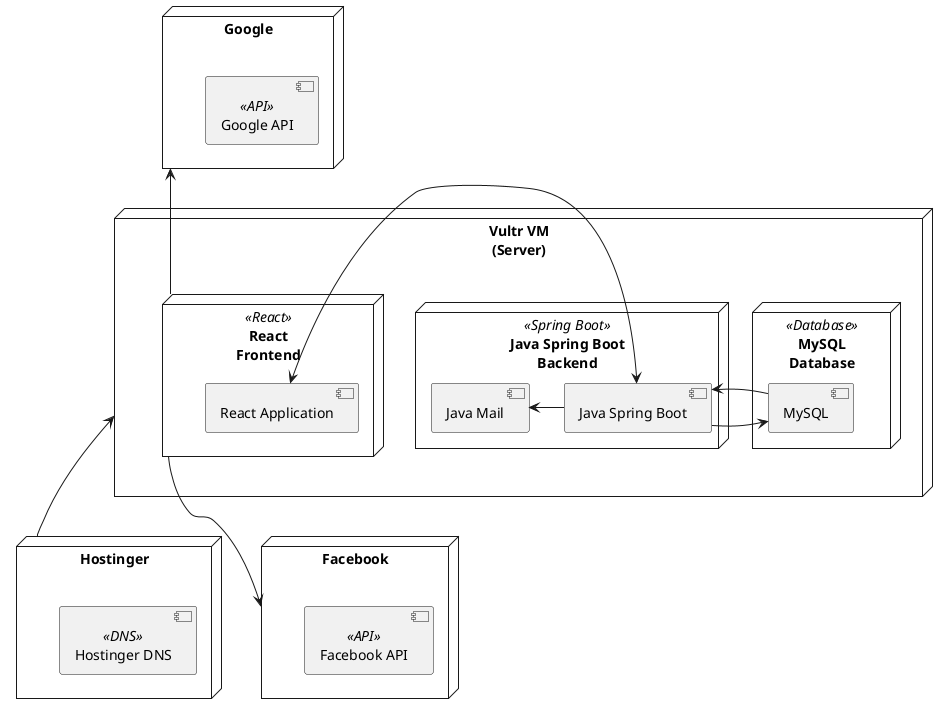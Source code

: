 @startuml C4 Live Deployment Diagram

!define API_BLUE #3572b0
!define DB_GREEN #4caf50
!define SERVER_ORANGE #ff9800

node "Vultr VM\n(Server)" as server {
    node "MySQL\nDatabase" as database <<Database>> {
        component "MySQL" as mysql
    }
    node "Java Spring Boot\nBackend" as backend <<Spring Boot>> {
        component "Java Mail" as javamail
        component "Java Spring Boot" as springboot
    }
    node "React\nFrontend" as frontend <<React>> {
        component "React Application" as react
    }
}

node "Google\n" as google {
    component "Google API" as google_api <<API>>
}
node "Facebook\n" as facebook {
    component "Facebook API" as facebook_api <<API>>
}
node "Hostinger\n" as hostinger {
    component "Hostinger DNS" as dns <<DNS>>
}

[springboot] -right-> mysql
[springboot] <-right- mysql
[springboot] <-left->[react]
[springboot]-left->[javamail]
frontend -up-> google
frontend -down-> facebook
hostinger -up-> server

@enduml
